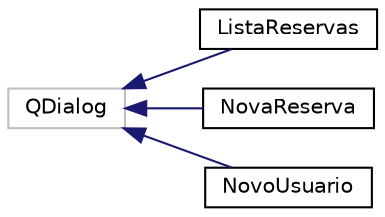 digraph "Graphical Class Hierarchy"
{
  edge [fontname="Helvetica",fontsize="10",labelfontname="Helvetica",labelfontsize="10"];
  node [fontname="Helvetica",fontsize="10",shape=record];
  rankdir="LR";
  Node1 [label="QDialog",height=0.2,width=0.4,color="grey75", fillcolor="white", style="filled"];
  Node1 -> Node2 [dir="back",color="midnightblue",fontsize="10",style="solid",fontname="Helvetica"];
  Node2 [label="ListaReservas",height=0.2,width=0.4,color="black", fillcolor="white", style="filled",URL="$classListaReservas.html"];
  Node1 -> Node3 [dir="back",color="midnightblue",fontsize="10",style="solid",fontname="Helvetica"];
  Node3 [label="NovaReserva",height=0.2,width=0.4,color="black", fillcolor="white", style="filled",URL="$classNovaReserva.html"];
  Node1 -> Node4 [dir="back",color="midnightblue",fontsize="10",style="solid",fontname="Helvetica"];
  Node4 [label="NovoUsuario",height=0.2,width=0.4,color="black", fillcolor="white", style="filled",URL="$classNovoUsuario.html"];
}
